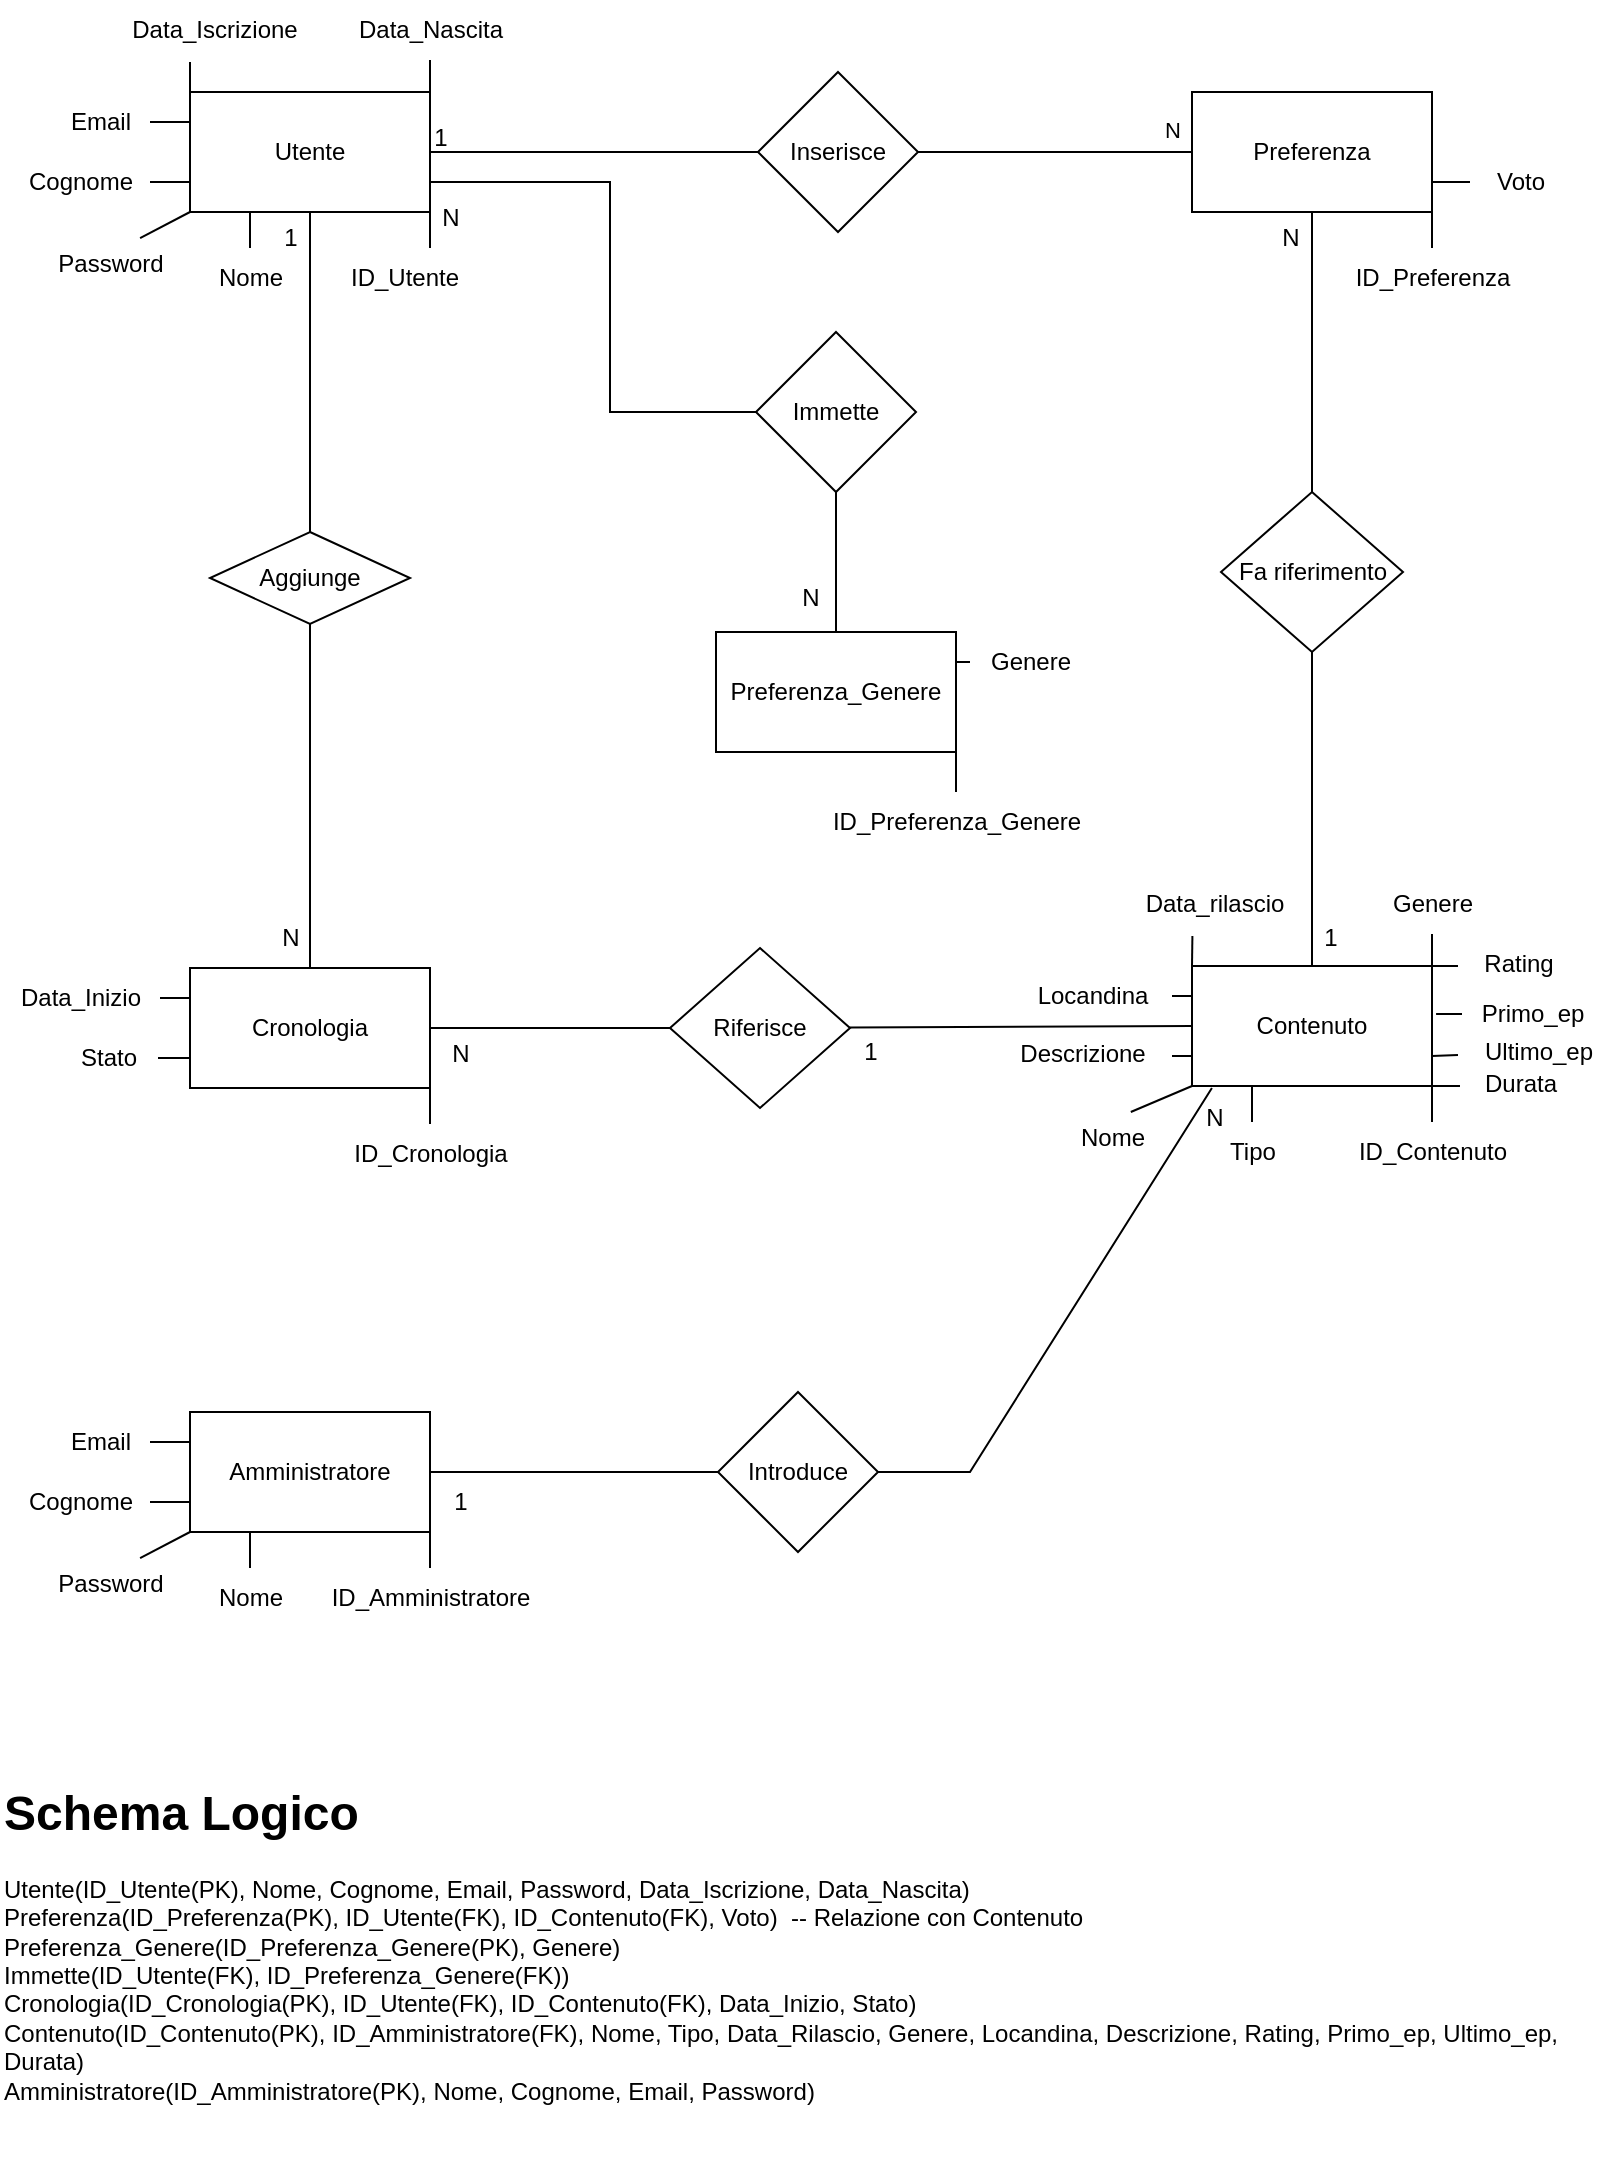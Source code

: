 <mxfile version="24.8.6">
  <diagram name="Pagina-1" id="YwjGSr0FWHyBBaABWbj7">
    <mxGraphModel dx="1050" dy="530" grid="1" gridSize="10" guides="1" tooltips="1" connect="1" arrows="1" fold="1" page="1" pageScale="1" pageWidth="827" pageHeight="1169" math="0" shadow="0">
      <root>
        <mxCell id="0" />
        <mxCell id="1" parent="0" />
        <mxCell id="e4waLGMk03CbxaB5QYb_-1" value="Utente" style="rounded=0;whiteSpace=wrap;html=1;" parent="1" vertex="1">
          <mxGeometry x="110" y="90" width="120" height="60" as="geometry" />
        </mxCell>
        <mxCell id="e4waLGMk03CbxaB5QYb_-2" value="" style="endArrow=none;html=1;rounded=0;exitX=1;exitY=1;exitDx=0;exitDy=0;" parent="1" source="e4waLGMk03CbxaB5QYb_-1" target="e4waLGMk03CbxaB5QYb_-3" edge="1">
          <mxGeometry width="50" height="50" relative="1" as="geometry">
            <mxPoint x="110" y="80" as="sourcePoint" />
            <mxPoint x="230" y="170" as="targetPoint" />
          </mxGeometry>
        </mxCell>
        <mxCell id="e4waLGMk03CbxaB5QYb_-3" value="ID_Utente&lt;span style=&quot;white-space: pre;&quot;&gt;&#x9;&lt;/span&gt;" style="text;html=1;align=center;verticalAlign=middle;resizable=0;points=[];autosize=1;strokeColor=none;fillColor=none;" parent="1" vertex="1">
          <mxGeometry x="180" y="168" width="100" height="30" as="geometry" />
        </mxCell>
        <mxCell id="e4waLGMk03CbxaB5QYb_-4" value="" style="endArrow=none;html=1;rounded=0;entryX=0.25;entryY=1;entryDx=0;entryDy=0;" parent="1" source="e4waLGMk03CbxaB5QYb_-6" target="e4waLGMk03CbxaB5QYb_-1" edge="1">
          <mxGeometry width="50" height="50" relative="1" as="geometry">
            <mxPoint x="140" y="170" as="sourcePoint" />
            <mxPoint x="170" y="190" as="targetPoint" />
          </mxGeometry>
        </mxCell>
        <mxCell id="e4waLGMk03CbxaB5QYb_-6" value="Nome" style="text;html=1;align=center;verticalAlign=middle;resizable=0;points=[];autosize=1;strokeColor=none;fillColor=none;" parent="1" vertex="1">
          <mxGeometry x="115" y="168" width="50" height="30" as="geometry" />
        </mxCell>
        <mxCell id="e4waLGMk03CbxaB5QYb_-7" value="" style="endArrow=none;html=1;rounded=0;entryX=0;entryY=0.75;entryDx=0;entryDy=0;" parent="1" source="e4waLGMk03CbxaB5QYb_-8" target="e4waLGMk03CbxaB5QYb_-1" edge="1">
          <mxGeometry width="50" height="50" relative="1" as="geometry">
            <mxPoint x="90" y="135" as="sourcePoint" />
            <mxPoint x="80" y="130" as="targetPoint" />
          </mxGeometry>
        </mxCell>
        <mxCell id="e4waLGMk03CbxaB5QYb_-8" value="Cognome" style="text;html=1;align=center;verticalAlign=middle;resizable=0;points=[];autosize=1;strokeColor=none;fillColor=none;" parent="1" vertex="1">
          <mxGeometry x="20" y="120" width="70" height="30" as="geometry" />
        </mxCell>
        <mxCell id="e4waLGMk03CbxaB5QYb_-9" value="" style="endArrow=none;html=1;rounded=0;entryX=0;entryY=0;entryDx=0;entryDy=0;exitX=0.38;exitY=1.033;exitDx=0;exitDy=0;exitPerimeter=0;" parent="1" source="e4waLGMk03CbxaB5QYb_-10" target="e4waLGMk03CbxaB5QYb_-1" edge="1">
          <mxGeometry width="50" height="50" relative="1" as="geometry">
            <mxPoint x="90" y="105" as="sourcePoint" />
            <mxPoint x="50" y="210" as="targetPoint" />
          </mxGeometry>
        </mxCell>
        <mxCell id="e4waLGMk03CbxaB5QYb_-10" value="Data_Iscrizione" style="text;html=1;align=center;verticalAlign=middle;resizable=0;points=[];autosize=1;strokeColor=none;fillColor=none;" parent="1" vertex="1">
          <mxGeometry x="72" y="44" width="100" height="30" as="geometry" />
        </mxCell>
        <mxCell id="e4waLGMk03CbxaB5QYb_-11" value="" style="endArrow=none;html=1;rounded=0;exitX=1;exitY=0;exitDx=0;exitDy=0;" parent="1" target="e4waLGMk03CbxaB5QYb_-12" edge="1">
          <mxGeometry width="50" height="50" relative="1" as="geometry">
            <mxPoint x="230" y="92" as="sourcePoint" />
            <mxPoint x="230" y="70" as="targetPoint" />
          </mxGeometry>
        </mxCell>
        <mxCell id="e4waLGMk03CbxaB5QYb_-12" value="Data_Nascita" style="text;html=1;align=center;verticalAlign=middle;resizable=0;points=[];autosize=1;strokeColor=none;fillColor=none;" parent="1" vertex="1">
          <mxGeometry x="185" y="44" width="90" height="30" as="geometry" />
        </mxCell>
        <mxCell id="e4waLGMk03CbxaB5QYb_-13" value="" style="endArrow=none;html=1;rounded=0;entryX=0;entryY=0.25;entryDx=0;entryDy=0;" parent="1" source="e4waLGMk03CbxaB5QYb_-14" target="e4waLGMk03CbxaB5QYb_-1" edge="1">
          <mxGeometry width="50" height="50" relative="1" as="geometry">
            <mxPoint x="90" y="105" as="sourcePoint" />
            <mxPoint x="90" y="160" as="targetPoint" />
          </mxGeometry>
        </mxCell>
        <mxCell id="e4waLGMk03CbxaB5QYb_-14" value="&lt;div&gt;Email&lt;/div&gt;" style="text;html=1;align=center;verticalAlign=middle;resizable=0;points=[];autosize=1;strokeColor=none;fillColor=none;" parent="1" vertex="1">
          <mxGeometry x="40" y="90" width="50" height="30" as="geometry" />
        </mxCell>
        <mxCell id="e4waLGMk03CbxaB5QYb_-15" value="" style="endArrow=none;html=1;rounded=0;entryX=0;entryY=1;entryDx=0;entryDy=0;exitX=0.688;exitY=0.067;exitDx=0;exitDy=0;exitPerimeter=0;" parent="1" source="e4waLGMk03CbxaB5QYb_-17" target="e4waLGMk03CbxaB5QYb_-1" edge="1">
          <mxGeometry width="50" height="50" relative="1" as="geometry">
            <mxPoint x="100" y="160" as="sourcePoint" />
            <mxPoint x="110" y="140" as="targetPoint" />
          </mxGeometry>
        </mxCell>
        <mxCell id="e4waLGMk03CbxaB5QYb_-17" value="Password" style="text;html=1;align=center;verticalAlign=middle;resizable=0;points=[];autosize=1;strokeColor=none;fillColor=none;" parent="1" vertex="1">
          <mxGeometry x="30" y="161" width="80" height="30" as="geometry" />
        </mxCell>
        <mxCell id="e4waLGMk03CbxaB5QYb_-18" value="Amministratore" style="rounded=0;whiteSpace=wrap;html=1;" parent="1" vertex="1">
          <mxGeometry x="110" y="750" width="120" height="60" as="geometry" />
        </mxCell>
        <mxCell id="e4waLGMk03CbxaB5QYb_-19" value="" style="endArrow=none;html=1;rounded=0;exitX=1;exitY=1;exitDx=0;exitDy=0;" parent="1" source="e4waLGMk03CbxaB5QYb_-18" target="e4waLGMk03CbxaB5QYb_-20" edge="1">
          <mxGeometry width="50" height="50" relative="1" as="geometry">
            <mxPoint x="110" y="740" as="sourcePoint" />
            <mxPoint x="230" y="830" as="targetPoint" />
          </mxGeometry>
        </mxCell>
        <mxCell id="e4waLGMk03CbxaB5QYb_-20" value="ID_Amministratore" style="text;html=1;align=center;verticalAlign=middle;resizable=0;points=[];autosize=1;strokeColor=none;fillColor=none;" parent="1" vertex="1">
          <mxGeometry x="170" y="828" width="120" height="30" as="geometry" />
        </mxCell>
        <mxCell id="e4waLGMk03CbxaB5QYb_-21" value="" style="endArrow=none;html=1;rounded=0;entryX=0.25;entryY=1;entryDx=0;entryDy=0;" parent="1" source="e4waLGMk03CbxaB5QYb_-22" target="e4waLGMk03CbxaB5QYb_-18" edge="1">
          <mxGeometry width="50" height="50" relative="1" as="geometry">
            <mxPoint x="140" y="830" as="sourcePoint" />
            <mxPoint x="170" y="850" as="targetPoint" />
          </mxGeometry>
        </mxCell>
        <mxCell id="e4waLGMk03CbxaB5QYb_-22" value="Nome" style="text;html=1;align=center;verticalAlign=middle;resizable=0;points=[];autosize=1;strokeColor=none;fillColor=none;" parent="1" vertex="1">
          <mxGeometry x="115" y="828" width="50" height="30" as="geometry" />
        </mxCell>
        <mxCell id="e4waLGMk03CbxaB5QYb_-23" value="" style="endArrow=none;html=1;rounded=0;entryX=0;entryY=0.75;entryDx=0;entryDy=0;" parent="1" source="e4waLGMk03CbxaB5QYb_-24" target="e4waLGMk03CbxaB5QYb_-18" edge="1">
          <mxGeometry width="50" height="50" relative="1" as="geometry">
            <mxPoint x="90" y="795" as="sourcePoint" />
            <mxPoint x="80" y="790" as="targetPoint" />
          </mxGeometry>
        </mxCell>
        <mxCell id="e4waLGMk03CbxaB5QYb_-24" value="Cognome" style="text;html=1;align=center;verticalAlign=middle;resizable=0;points=[];autosize=1;strokeColor=none;fillColor=none;" parent="1" vertex="1">
          <mxGeometry x="20" y="780" width="70" height="30" as="geometry" />
        </mxCell>
        <mxCell id="e4waLGMk03CbxaB5QYb_-29" value="" style="endArrow=none;html=1;rounded=0;entryX=0;entryY=0.25;entryDx=0;entryDy=0;" parent="1" source="e4waLGMk03CbxaB5QYb_-30" target="e4waLGMk03CbxaB5QYb_-18" edge="1">
          <mxGeometry width="50" height="50" relative="1" as="geometry">
            <mxPoint x="90" y="765" as="sourcePoint" />
            <mxPoint x="90" y="820" as="targetPoint" />
          </mxGeometry>
        </mxCell>
        <mxCell id="e4waLGMk03CbxaB5QYb_-30" value="&lt;div&gt;Email&lt;/div&gt;" style="text;html=1;align=center;verticalAlign=middle;resizable=0;points=[];autosize=1;strokeColor=none;fillColor=none;" parent="1" vertex="1">
          <mxGeometry x="40" y="750" width="50" height="30" as="geometry" />
        </mxCell>
        <mxCell id="e4waLGMk03CbxaB5QYb_-31" value="" style="endArrow=none;html=1;rounded=0;entryX=0;entryY=1;entryDx=0;entryDy=0;exitX=0.688;exitY=0.067;exitDx=0;exitDy=0;exitPerimeter=0;" parent="1" source="e4waLGMk03CbxaB5QYb_-32" target="e4waLGMk03CbxaB5QYb_-18" edge="1">
          <mxGeometry width="50" height="50" relative="1" as="geometry">
            <mxPoint x="100" y="820" as="sourcePoint" />
            <mxPoint x="110" y="800" as="targetPoint" />
          </mxGeometry>
        </mxCell>
        <mxCell id="e4waLGMk03CbxaB5QYb_-32" value="Password" style="text;html=1;align=center;verticalAlign=middle;resizable=0;points=[];autosize=1;strokeColor=none;fillColor=none;" parent="1" vertex="1">
          <mxGeometry x="30" y="821" width="80" height="30" as="geometry" />
        </mxCell>
        <mxCell id="e4waLGMk03CbxaB5QYb_-33" value="Contenuto" style="rounded=0;whiteSpace=wrap;html=1;" parent="1" vertex="1">
          <mxGeometry x="611" y="527" width="120" height="60" as="geometry" />
        </mxCell>
        <mxCell id="e4waLGMk03CbxaB5QYb_-34" value="" style="endArrow=none;html=1;rounded=0;exitX=1;exitY=1;exitDx=0;exitDy=0;" parent="1" source="e4waLGMk03CbxaB5QYb_-33" target="e4waLGMk03CbxaB5QYb_-35" edge="1">
          <mxGeometry width="50" height="50" relative="1" as="geometry">
            <mxPoint x="611" y="517" as="sourcePoint" />
            <mxPoint x="731" y="607" as="targetPoint" />
          </mxGeometry>
        </mxCell>
        <mxCell id="e4waLGMk03CbxaB5QYb_-35" value="ID_Contenuto" style="text;html=1;align=center;verticalAlign=middle;resizable=0;points=[];autosize=1;strokeColor=none;fillColor=none;" parent="1" vertex="1">
          <mxGeometry x="686" y="605" width="90" height="30" as="geometry" />
        </mxCell>
        <mxCell id="e4waLGMk03CbxaB5QYb_-36" value="" style="endArrow=none;html=1;rounded=0;entryX=0.25;entryY=1;entryDx=0;entryDy=0;" parent="1" source="e4waLGMk03CbxaB5QYb_-37" target="e4waLGMk03CbxaB5QYb_-33" edge="1">
          <mxGeometry width="50" height="50" relative="1" as="geometry">
            <mxPoint x="641" y="607" as="sourcePoint" />
            <mxPoint x="671" y="627" as="targetPoint" />
          </mxGeometry>
        </mxCell>
        <mxCell id="e4waLGMk03CbxaB5QYb_-37" value="Tipo" style="text;html=1;align=center;verticalAlign=middle;resizable=0;points=[];autosize=1;strokeColor=none;fillColor=none;" parent="1" vertex="1">
          <mxGeometry x="616" y="605" width="50" height="30" as="geometry" />
        </mxCell>
        <mxCell id="e4waLGMk03CbxaB5QYb_-39" value="Descrizione" style="text;html=1;align=center;verticalAlign=middle;resizable=0;points=[];autosize=1;strokeColor=none;fillColor=none;" parent="1" vertex="1">
          <mxGeometry x="511" y="556" width="90" height="30" as="geometry" />
        </mxCell>
        <mxCell id="e4waLGMk03CbxaB5QYb_-40" value="" style="endArrow=none;html=1;rounded=0;entryX=0;entryY=0;entryDx=0;entryDy=0;exitX=0.38;exitY=1.033;exitDx=0;exitDy=0;exitPerimeter=0;" parent="1" source="e4waLGMk03CbxaB5QYb_-41" target="e4waLGMk03CbxaB5QYb_-33" edge="1">
          <mxGeometry width="50" height="50" relative="1" as="geometry">
            <mxPoint x="591" y="542" as="sourcePoint" />
            <mxPoint x="551" y="647" as="targetPoint" />
          </mxGeometry>
        </mxCell>
        <mxCell id="e4waLGMk03CbxaB5QYb_-41" value="Data_rilascio" style="text;html=1;align=center;verticalAlign=middle;resizable=0;points=[];autosize=1;strokeColor=none;fillColor=none;" parent="1" vertex="1">
          <mxGeometry x="577" y="481" width="90" height="30" as="geometry" />
        </mxCell>
        <mxCell id="e4waLGMk03CbxaB5QYb_-42" value="" style="endArrow=none;html=1;rounded=0;exitX=1;exitY=0;exitDx=0;exitDy=0;" parent="1" target="e4waLGMk03CbxaB5QYb_-43" edge="1">
          <mxGeometry width="50" height="50" relative="1" as="geometry">
            <mxPoint x="731" y="529" as="sourcePoint" />
            <mxPoint x="731" y="507" as="targetPoint" />
          </mxGeometry>
        </mxCell>
        <mxCell id="e4waLGMk03CbxaB5QYb_-43" value="Genere" style="text;html=1;align=center;verticalAlign=middle;resizable=0;points=[];autosize=1;strokeColor=none;fillColor=none;" parent="1" vertex="1">
          <mxGeometry x="701" y="481" width="60" height="30" as="geometry" />
        </mxCell>
        <mxCell id="e4waLGMk03CbxaB5QYb_-44" value="" style="endArrow=none;html=1;rounded=0;entryX=0;entryY=0.25;entryDx=0;entryDy=0;" parent="1" source="e4waLGMk03CbxaB5QYb_-45" target="e4waLGMk03CbxaB5QYb_-33" edge="1">
          <mxGeometry width="50" height="50" relative="1" as="geometry">
            <mxPoint x="591" y="542" as="sourcePoint" />
            <mxPoint x="591" y="597" as="targetPoint" />
          </mxGeometry>
        </mxCell>
        <mxCell id="e4waLGMk03CbxaB5QYb_-45" value="Locandina" style="text;html=1;align=center;verticalAlign=middle;resizable=0;points=[];autosize=1;strokeColor=none;fillColor=none;" parent="1" vertex="1">
          <mxGeometry x="521" y="527" width="80" height="30" as="geometry" />
        </mxCell>
        <mxCell id="e4waLGMk03CbxaB5QYb_-46" value="" style="endArrow=none;html=1;rounded=0;entryX=0;entryY=1;entryDx=0;entryDy=0;exitX=0.688;exitY=0.067;exitDx=0;exitDy=0;exitPerimeter=0;" parent="1" source="e4waLGMk03CbxaB5QYb_-47" target="e4waLGMk03CbxaB5QYb_-33" edge="1">
          <mxGeometry width="50" height="50" relative="1" as="geometry">
            <mxPoint x="601" y="597" as="sourcePoint" />
            <mxPoint x="611" y="577" as="targetPoint" />
          </mxGeometry>
        </mxCell>
        <mxCell id="e4waLGMk03CbxaB5QYb_-47" value="Nome" style="text;html=1;align=center;verticalAlign=middle;resizable=0;points=[];autosize=1;strokeColor=none;fillColor=none;" parent="1" vertex="1">
          <mxGeometry x="546" y="598" width="50" height="30" as="geometry" />
        </mxCell>
        <mxCell id="e4waLGMk03CbxaB5QYb_-48" value="" style="endArrow=none;html=1;rounded=0;entryX=0;entryY=0.533;entryDx=0;entryDy=0;entryPerimeter=0;exitX=1;exitY=0;exitDx=0;exitDy=0;" parent="1" source="e4waLGMk03CbxaB5QYb_-33" target="e4waLGMk03CbxaB5QYb_-50" edge="1">
          <mxGeometry width="50" height="50" relative="1" as="geometry">
            <mxPoint x="731" y="542" as="sourcePoint" />
            <mxPoint x="751" y="541" as="targetPoint" />
          </mxGeometry>
        </mxCell>
        <mxCell id="e4waLGMk03CbxaB5QYb_-50" value="Rating" style="text;html=1;align=center;verticalAlign=middle;resizable=0;points=[];autosize=1;strokeColor=none;fillColor=none;" parent="1" vertex="1">
          <mxGeometry x="744" y="511" width="60" height="30" as="geometry" />
        </mxCell>
        <mxCell id="e4waLGMk03CbxaB5QYb_-52" value="" style="endArrow=none;html=1;rounded=0;entryX=0;entryY=0.533;entryDx=0;entryDy=0;entryPerimeter=0;" parent="1" target="e4waLGMk03CbxaB5QYb_-53" edge="1">
          <mxGeometry width="50" height="50" relative="1" as="geometry">
            <mxPoint x="731" y="587" as="sourcePoint" />
            <mxPoint x="751" y="598" as="targetPoint" />
          </mxGeometry>
        </mxCell>
        <mxCell id="e4waLGMk03CbxaB5QYb_-53" value="Durata" style="text;html=1;align=center;verticalAlign=middle;resizable=0;points=[];autosize=1;strokeColor=none;fillColor=none;" parent="1" vertex="1">
          <mxGeometry x="745" y="571" width="60" height="30" as="geometry" />
        </mxCell>
        <mxCell id="e4waLGMk03CbxaB5QYb_-60" value="" style="endArrow=none;html=1;rounded=0;entryX=1;entryY=0.75;entryDx=0;entryDy=0;" parent="1" source="e4waLGMk03CbxaB5QYb_-61" target="e4waLGMk03CbxaB5QYb_-33" edge="1">
          <mxGeometry width="50" height="50" relative="1" as="geometry">
            <mxPoint x="595" y="572" as="sourcePoint" />
            <mxPoint x="735" y="572" as="targetPoint" />
          </mxGeometry>
        </mxCell>
        <mxCell id="e4waLGMk03CbxaB5QYb_-61" value="Ultimo_ep" style="text;html=1;align=center;verticalAlign=middle;resizable=0;points=[];autosize=1;strokeColor=none;fillColor=none;" parent="1" vertex="1">
          <mxGeometry x="744" y="555" width="80" height="30" as="geometry" />
        </mxCell>
        <mxCell id="e4waLGMk03CbxaB5QYb_-62" value="" style="endArrow=none;html=1;rounded=0;entryX=1.017;entryY=0.4;entryDx=0;entryDy=0;entryPerimeter=0;" parent="1" source="e4waLGMk03CbxaB5QYb_-63" target="e4waLGMk03CbxaB5QYb_-33" edge="1">
          <mxGeometry width="50" height="50" relative="1" as="geometry">
            <mxPoint x="595" y="542" as="sourcePoint" />
            <mxPoint x="735" y="542" as="targetPoint" />
          </mxGeometry>
        </mxCell>
        <mxCell id="e4waLGMk03CbxaB5QYb_-63" value="Primo_ep" style="text;html=1;align=center;verticalAlign=middle;resizable=0;points=[];autosize=1;strokeColor=none;fillColor=none;" parent="1" vertex="1">
          <mxGeometry x="746" y="536" width="70" height="30" as="geometry" />
        </mxCell>
        <mxCell id="e4waLGMk03CbxaB5QYb_-66" value="Cronologia" style="rounded=0;whiteSpace=wrap;html=1;" parent="1" vertex="1">
          <mxGeometry x="110" y="528" width="120" height="60" as="geometry" />
        </mxCell>
        <mxCell id="e4waLGMk03CbxaB5QYb_-67" value="" style="endArrow=none;html=1;rounded=0;exitX=1;exitY=1;exitDx=0;exitDy=0;" parent="1" source="e4waLGMk03CbxaB5QYb_-66" target="e4waLGMk03CbxaB5QYb_-68" edge="1">
          <mxGeometry width="50" height="50" relative="1" as="geometry">
            <mxPoint x="110" y="518" as="sourcePoint" />
            <mxPoint x="230" y="608" as="targetPoint" />
          </mxGeometry>
        </mxCell>
        <mxCell id="e4waLGMk03CbxaB5QYb_-68" value="ID_Cronologia" style="text;html=1;align=center;verticalAlign=middle;resizable=0;points=[];autosize=1;strokeColor=none;fillColor=none;" parent="1" vertex="1">
          <mxGeometry x="180" y="606" width="100" height="30" as="geometry" />
        </mxCell>
        <mxCell id="e4waLGMk03CbxaB5QYb_-69" value="" style="endArrow=none;html=1;rounded=0;entryX=0;entryY=0.75;entryDx=0;entryDy=0;" parent="1" source="e4waLGMk03CbxaB5QYb_-70" target="e4waLGMk03CbxaB5QYb_-66" edge="1">
          <mxGeometry width="50" height="50" relative="1" as="geometry">
            <mxPoint x="90" y="573" as="sourcePoint" />
            <mxPoint x="80" y="568" as="targetPoint" />
          </mxGeometry>
        </mxCell>
        <mxCell id="e4waLGMk03CbxaB5QYb_-70" value="Stato" style="text;html=1;align=center;verticalAlign=middle;resizable=0;points=[];autosize=1;strokeColor=none;fillColor=none;" parent="1" vertex="1">
          <mxGeometry x="44" y="558" width="50" height="30" as="geometry" />
        </mxCell>
        <mxCell id="e4waLGMk03CbxaB5QYb_-71" value="" style="endArrow=none;html=1;rounded=0;entryX=0;entryY=0.25;entryDx=0;entryDy=0;" parent="1" source="e4waLGMk03CbxaB5QYb_-72" target="e4waLGMk03CbxaB5QYb_-66" edge="1">
          <mxGeometry width="50" height="50" relative="1" as="geometry">
            <mxPoint x="90" y="543" as="sourcePoint" />
            <mxPoint x="90" y="598" as="targetPoint" />
          </mxGeometry>
        </mxCell>
        <mxCell id="e4waLGMk03CbxaB5QYb_-72" value="Data_Inizio" style="text;html=1;align=center;verticalAlign=middle;resizable=0;points=[];autosize=1;strokeColor=none;fillColor=none;" parent="1" vertex="1">
          <mxGeometry x="15" y="528" width="80" height="30" as="geometry" />
        </mxCell>
        <mxCell id="e4waLGMk03CbxaB5QYb_-73" value="Preferenza" style="rounded=0;whiteSpace=wrap;html=1;" parent="1" vertex="1">
          <mxGeometry x="611" y="90" width="120" height="60" as="geometry" />
        </mxCell>
        <mxCell id="e4waLGMk03CbxaB5QYb_-74" value="" style="endArrow=none;html=1;rounded=0;exitX=1;exitY=1;exitDx=0;exitDy=0;" parent="1" source="e4waLGMk03CbxaB5QYb_-73" target="e4waLGMk03CbxaB5QYb_-75" edge="1">
          <mxGeometry width="50" height="50" relative="1" as="geometry">
            <mxPoint x="611" y="80" as="sourcePoint" />
            <mxPoint x="731" y="170" as="targetPoint" />
          </mxGeometry>
        </mxCell>
        <mxCell id="e4waLGMk03CbxaB5QYb_-75" value="ID_Preferenza" style="text;html=1;align=center;verticalAlign=middle;resizable=0;points=[];autosize=1;strokeColor=none;fillColor=none;" parent="1" vertex="1">
          <mxGeometry x="681" y="168" width="100" height="30" as="geometry" />
        </mxCell>
        <mxCell id="e4waLGMk03CbxaB5QYb_-76" value="" style="endArrow=none;html=1;rounded=0;entryX=1;entryY=0.75;entryDx=0;entryDy=0;" parent="1" source="e4waLGMk03CbxaB5QYb_-77" target="e4waLGMk03CbxaB5QYb_-73" edge="1">
          <mxGeometry width="50" height="50" relative="1" as="geometry">
            <mxPoint x="591" y="135" as="sourcePoint" />
            <mxPoint x="581" y="130" as="targetPoint" />
          </mxGeometry>
        </mxCell>
        <mxCell id="e4waLGMk03CbxaB5QYb_-77" value="Voto" style="text;html=1;align=center;verticalAlign=middle;resizable=0;points=[];autosize=1;strokeColor=none;fillColor=none;" parent="1" vertex="1">
          <mxGeometry x="750" y="120" width="50" height="30" as="geometry" />
        </mxCell>
        <mxCell id="e4waLGMk03CbxaB5QYb_-80" value="Preferenza_Genere" style="rounded=0;whiteSpace=wrap;html=1;" parent="1" vertex="1">
          <mxGeometry x="373" y="360" width="120" height="60" as="geometry" />
        </mxCell>
        <mxCell id="e4waLGMk03CbxaB5QYb_-81" value="" style="endArrow=none;html=1;rounded=0;exitX=1;exitY=1;exitDx=0;exitDy=0;" parent="1" source="e4waLGMk03CbxaB5QYb_-80" target="e4waLGMk03CbxaB5QYb_-82" edge="1">
          <mxGeometry width="50" height="50" relative="1" as="geometry">
            <mxPoint x="616" y="290" as="sourcePoint" />
            <mxPoint x="736" y="380" as="targetPoint" />
          </mxGeometry>
        </mxCell>
        <mxCell id="e4waLGMk03CbxaB5QYb_-82" value="ID_Preferenza_Genere" style="text;html=1;align=center;verticalAlign=middle;resizable=0;points=[];autosize=1;strokeColor=none;fillColor=none;" parent="1" vertex="1">
          <mxGeometry x="423" y="440" width="140" height="30" as="geometry" />
        </mxCell>
        <mxCell id="e4waLGMk03CbxaB5QYb_-83" value="" style="endArrow=none;html=1;rounded=0;entryX=1;entryY=0.25;entryDx=0;entryDy=0;" parent="1" source="e4waLGMk03CbxaB5QYb_-84" target="e4waLGMk03CbxaB5QYb_-80" edge="1">
          <mxGeometry width="50" height="50" relative="1" as="geometry">
            <mxPoint x="596" y="345" as="sourcePoint" />
            <mxPoint x="586" y="340" as="targetPoint" />
          </mxGeometry>
        </mxCell>
        <mxCell id="e4waLGMk03CbxaB5QYb_-84" value="Genere" style="text;html=1;align=center;verticalAlign=middle;resizable=0;points=[];autosize=1;strokeColor=none;fillColor=none;" parent="1" vertex="1">
          <mxGeometry x="500" y="360" width="60" height="30" as="geometry" />
        </mxCell>
        <mxCell id="e4waLGMk03CbxaB5QYb_-85" value="Aggiunge" style="rhombus;whiteSpace=wrap;html=1;" parent="1" vertex="1">
          <mxGeometry x="120" y="310" width="100" height="46" as="geometry" />
        </mxCell>
        <mxCell id="e4waLGMk03CbxaB5QYb_-86" value="" style="endArrow=none;html=1;rounded=0;exitX=0.5;exitY=0;exitDx=0;exitDy=0;entryX=0.5;entryY=1;entryDx=0;entryDy=0;" parent="1" source="e4waLGMk03CbxaB5QYb_-85" target="e4waLGMk03CbxaB5QYb_-1" edge="1">
          <mxGeometry width="50" height="50" relative="1" as="geometry">
            <mxPoint x="260" y="270" as="sourcePoint" />
            <mxPoint x="310" y="220" as="targetPoint" />
          </mxGeometry>
        </mxCell>
        <mxCell id="e4waLGMk03CbxaB5QYb_-87" value="" style="endArrow=none;html=1;rounded=0;entryX=0.5;entryY=1;entryDx=0;entryDy=0;exitX=0.5;exitY=0;exitDx=0;exitDy=0;" parent="1" source="e4waLGMk03CbxaB5QYb_-66" target="e4waLGMk03CbxaB5QYb_-85" edge="1">
          <mxGeometry width="50" height="50" relative="1" as="geometry">
            <mxPoint x="260" y="360" as="sourcePoint" />
            <mxPoint x="200" y="300" as="targetPoint" />
          </mxGeometry>
        </mxCell>
        <mxCell id="e4waLGMk03CbxaB5QYb_-88" value="" style="endArrow=none;html=1;rounded=0;entryX=0;entryY=0.5;entryDx=0;entryDy=0;" parent="1" source="e4waLGMk03CbxaB5QYb_-89" target="e4waLGMk03CbxaB5QYb_-33" edge="1">
          <mxGeometry width="50" height="50" relative="1" as="geometry">
            <mxPoint x="510" y="557" as="sourcePoint" />
            <mxPoint x="477" y="601" as="targetPoint" />
          </mxGeometry>
        </mxCell>
        <mxCell id="e4waLGMk03CbxaB5QYb_-89" value="Riferisce" style="rhombus;whiteSpace=wrap;html=1;" parent="1" vertex="1">
          <mxGeometry x="350" y="518" width="90" height="80" as="geometry" />
        </mxCell>
        <mxCell id="e4waLGMk03CbxaB5QYb_-90" value="" style="endArrow=none;html=1;rounded=0;exitX=1;exitY=0.5;exitDx=0;exitDy=0;entryX=0;entryY=0.5;entryDx=0;entryDy=0;" parent="1" source="e4waLGMk03CbxaB5QYb_-66" target="e4waLGMk03CbxaB5QYb_-89" edge="1">
          <mxGeometry width="50" height="50" relative="1" as="geometry">
            <mxPoint x="290" y="681" as="sourcePoint" />
            <mxPoint x="340" y="631" as="targetPoint" />
          </mxGeometry>
        </mxCell>
        <mxCell id="e4waLGMk03CbxaB5QYb_-91" value="" style="endArrow=none;html=1;rounded=0;entryX=0;entryY=0.75;entryDx=0;entryDy=0;exitX=1;exitY=0.533;exitDx=0;exitDy=0;exitPerimeter=0;" parent="1" source="e4waLGMk03CbxaB5QYb_-39" target="e4waLGMk03CbxaB5QYb_-33" edge="1">
          <mxGeometry width="50" height="50" relative="1" as="geometry">
            <mxPoint x="370" y="741" as="sourcePoint" />
            <mxPoint x="420" y="691" as="targetPoint" />
          </mxGeometry>
        </mxCell>
        <mxCell id="e4waLGMk03CbxaB5QYb_-92" value="" style="endArrow=none;html=1;rounded=0;exitX=1;exitY=0.5;exitDx=0;exitDy=0;entryX=0;entryY=0.5;entryDx=0;entryDy=0;" parent="1" source="e4waLGMk03CbxaB5QYb_-1" target="e4waLGMk03CbxaB5QYb_-93" edge="1">
          <mxGeometry width="50" height="50" relative="1" as="geometry">
            <mxPoint x="280" y="210" as="sourcePoint" />
            <mxPoint x="390" y="120" as="targetPoint" />
          </mxGeometry>
        </mxCell>
        <mxCell id="e4waLGMk03CbxaB5QYb_-93" value="Inserisce" style="rhombus;whiteSpace=wrap;html=1;" parent="1" vertex="1">
          <mxGeometry x="394" y="80" width="80" height="80" as="geometry" />
        </mxCell>
        <mxCell id="e4waLGMk03CbxaB5QYb_-94" value="" style="endArrow=none;html=1;rounded=0;exitX=1;exitY=0.5;exitDx=0;exitDy=0;entryX=0;entryY=0.5;entryDx=0;entryDy=0;" parent="1" source="e4waLGMk03CbxaB5QYb_-93" target="e4waLGMk03CbxaB5QYb_-73" edge="1">
          <mxGeometry width="50" height="50" relative="1" as="geometry">
            <mxPoint x="420" y="290" as="sourcePoint" />
            <mxPoint x="470" y="240" as="targetPoint" />
          </mxGeometry>
        </mxCell>
        <mxCell id="e4waLGMk03CbxaB5QYb_-115" value="N" style="edgeLabel;html=1;align=center;verticalAlign=middle;resizable=0;points=[];" parent="e4waLGMk03CbxaB5QYb_-94" vertex="1" connectable="0">
          <mxGeometry x="0.708" y="3" relative="1" as="geometry">
            <mxPoint x="10" y="-8" as="offset" />
          </mxGeometry>
        </mxCell>
        <mxCell id="e4waLGMk03CbxaB5QYb_-95" value="" style="endArrow=none;html=1;rounded=0;entryX=0;entryY=0.5;entryDx=0;entryDy=0;exitX=1;exitY=0.75;exitDx=0;exitDy=0;" parent="1" source="e4waLGMk03CbxaB5QYb_-1" target="e4waLGMk03CbxaB5QYb_-96" edge="1">
          <mxGeometry width="50" height="50" relative="1" as="geometry">
            <mxPoint x="290" y="250" as="sourcePoint" />
            <mxPoint x="410" y="250" as="targetPoint" />
            <Array as="points">
              <mxPoint x="320" y="135" />
              <mxPoint x="320" y="250" />
            </Array>
          </mxGeometry>
        </mxCell>
        <mxCell id="e4waLGMk03CbxaB5QYb_-96" value="&lt;span lang=&quot;it&quot; class=&quot;BxUVEf ILfuVd&quot;&gt;&lt;span class=&quot;hgKElc&quot;&gt;Immette&lt;br&gt;&lt;/span&gt;&lt;/span&gt;" style="rhombus;whiteSpace=wrap;html=1;" parent="1" vertex="1">
          <mxGeometry x="393" y="210" width="80" height="80" as="geometry" />
        </mxCell>
        <mxCell id="e4waLGMk03CbxaB5QYb_-97" value="" style="endArrow=none;html=1;rounded=0;exitX=0.5;exitY=1;exitDx=0;exitDy=0;entryX=0.5;entryY=0;entryDx=0;entryDy=0;" parent="1" source="e4waLGMk03CbxaB5QYb_-96" target="e4waLGMk03CbxaB5QYb_-80" edge="1">
          <mxGeometry width="50" height="50" relative="1" as="geometry">
            <mxPoint x="440" y="420" as="sourcePoint" />
            <mxPoint x="616" y="300" as="targetPoint" />
            <Array as="points">
              <mxPoint x="433" y="330" />
            </Array>
          </mxGeometry>
        </mxCell>
        <mxCell id="e4waLGMk03CbxaB5QYb_-103" value="" style="endArrow=none;html=1;rounded=0;exitX=1;exitY=0.5;exitDx=0;exitDy=0;" parent="1" source="e4waLGMk03CbxaB5QYb_-18" target="e4waLGMk03CbxaB5QYb_-104" edge="1">
          <mxGeometry width="50" height="50" relative="1" as="geometry">
            <mxPoint x="330" y="790" as="sourcePoint" />
            <mxPoint x="370" y="780" as="targetPoint" />
          </mxGeometry>
        </mxCell>
        <mxCell id="e4waLGMk03CbxaB5QYb_-104" value="Introduce" style="rhombus;whiteSpace=wrap;html=1;" parent="1" vertex="1">
          <mxGeometry x="374" y="740" width="80" height="80" as="geometry" />
        </mxCell>
        <mxCell id="e4waLGMk03CbxaB5QYb_-105" value="" style="endArrow=none;html=1;rounded=0;exitX=1;exitY=0.5;exitDx=0;exitDy=0;entryX=0.083;entryY=1.017;entryDx=0;entryDy=0;entryPerimeter=0;" parent="1" source="e4waLGMk03CbxaB5QYb_-104" target="e4waLGMk03CbxaB5QYb_-33" edge="1">
          <mxGeometry width="50" height="50" relative="1" as="geometry">
            <mxPoint x="480" y="850" as="sourcePoint" />
            <mxPoint x="530" y="800" as="targetPoint" />
            <Array as="points">
              <mxPoint x="500" y="780" />
            </Array>
          </mxGeometry>
        </mxCell>
        <mxCell id="e4waLGMk03CbxaB5QYb_-106" value="1" style="text;html=1;align=center;verticalAlign=middle;resizable=0;points=[];autosize=1;strokeColor=none;fillColor=none;" parent="1" vertex="1">
          <mxGeometry x="145" y="148" width="30" height="30" as="geometry" />
        </mxCell>
        <mxCell id="e4waLGMk03CbxaB5QYb_-107" value="N" style="text;html=1;align=center;verticalAlign=middle;resizable=0;points=[];autosize=1;strokeColor=none;fillColor=none;" parent="1" vertex="1">
          <mxGeometry x="145" y="498" width="30" height="30" as="geometry" />
        </mxCell>
        <mxCell id="e4waLGMk03CbxaB5QYb_-108" value="1" style="text;html=1;align=center;verticalAlign=middle;resizable=0;points=[];autosize=1;strokeColor=none;fillColor=none;" parent="1" vertex="1">
          <mxGeometry x="435" y="555" width="30" height="30" as="geometry" />
        </mxCell>
        <mxCell id="e4waLGMk03CbxaB5QYb_-109" value="N" style="text;html=1;align=center;verticalAlign=middle;resizable=0;points=[];autosize=1;strokeColor=none;fillColor=none;" parent="1" vertex="1">
          <mxGeometry x="230" y="556" width="30" height="30" as="geometry" />
        </mxCell>
        <mxCell id="e4waLGMk03CbxaB5QYb_-110" value="N" style="text;html=1;align=center;verticalAlign=middle;resizable=0;points=[];autosize=1;strokeColor=none;fillColor=none;" parent="1" vertex="1">
          <mxGeometry x="607" y="588" width="30" height="30" as="geometry" />
        </mxCell>
        <mxCell id="e4waLGMk03CbxaB5QYb_-111" value="1" style="text;html=1;align=center;verticalAlign=middle;resizable=0;points=[];autosize=1;strokeColor=none;fillColor=none;" parent="1" vertex="1">
          <mxGeometry x="230" y="780" width="30" height="30" as="geometry" />
        </mxCell>
        <mxCell id="e4waLGMk03CbxaB5QYb_-112" value="" style="endArrow=none;html=1;rounded=0;entryX=0.5;entryY=1;entryDx=0;entryDy=0;" parent="1" source="e4waLGMk03CbxaB5QYb_-113" target="e4waLGMk03CbxaB5QYb_-73" edge="1">
          <mxGeometry width="50" height="50" relative="1" as="geometry">
            <mxPoint x="670" y="270" as="sourcePoint" />
            <mxPoint x="690" y="370" as="targetPoint" />
          </mxGeometry>
        </mxCell>
        <mxCell id="e4waLGMk03CbxaB5QYb_-113" value="Fa riferimento" style="rhombus;whiteSpace=wrap;html=1;" parent="1" vertex="1">
          <mxGeometry x="625.5" y="290" width="91" height="80" as="geometry" />
        </mxCell>
        <mxCell id="e4waLGMk03CbxaB5QYb_-114" value="" style="endArrow=none;html=1;rounded=0;entryX=0.5;entryY=1;entryDx=0;entryDy=0;exitX=0.5;exitY=0;exitDx=0;exitDy=0;" parent="1" source="e4waLGMk03CbxaB5QYb_-33" target="e4waLGMk03CbxaB5QYb_-113" edge="1">
          <mxGeometry width="50" height="50" relative="1" as="geometry">
            <mxPoint x="630" y="460" as="sourcePoint" />
            <mxPoint x="680" y="410" as="targetPoint" />
          </mxGeometry>
        </mxCell>
        <mxCell id="e4waLGMk03CbxaB5QYb_-116" value="1" style="text;html=1;align=center;verticalAlign=middle;resizable=0;points=[];autosize=1;strokeColor=none;fillColor=none;" parent="1" vertex="1">
          <mxGeometry x="220" y="98" width="30" height="30" as="geometry" />
        </mxCell>
        <mxCell id="e4waLGMk03CbxaB5QYb_-117" value="1" style="text;html=1;align=center;verticalAlign=middle;resizable=0;points=[];autosize=1;strokeColor=none;fillColor=none;" parent="1" vertex="1">
          <mxGeometry x="665" y="498" width="30" height="30" as="geometry" />
        </mxCell>
        <mxCell id="e4waLGMk03CbxaB5QYb_-118" value="N" style="text;html=1;align=center;verticalAlign=middle;resizable=0;points=[];autosize=1;strokeColor=none;fillColor=none;" parent="1" vertex="1">
          <mxGeometry x="645" y="148" width="30" height="30" as="geometry" />
        </mxCell>
        <mxCell id="e4waLGMk03CbxaB5QYb_-119" value="N" style="text;html=1;align=center;verticalAlign=middle;resizable=0;points=[];autosize=1;strokeColor=none;fillColor=none;" parent="1" vertex="1">
          <mxGeometry x="405" y="328" width="30" height="30" as="geometry" />
        </mxCell>
        <mxCell id="e4waLGMk03CbxaB5QYb_-120" value="N" style="text;html=1;align=center;verticalAlign=middle;resizable=0;points=[];autosize=1;strokeColor=none;fillColor=none;" parent="1" vertex="1">
          <mxGeometry x="225" y="138" width="30" height="30" as="geometry" />
        </mxCell>
        <mxCell id="bLnEazIqRnS4ujHUDaee-2" value="&lt;h1 style=&quot;margin-top: 0px;&quot;&gt;Schema Logico&lt;br&gt;&lt;/h1&gt;&lt;p&gt;Utente(ID_Utente(PK), Nome, Cognome, Email, Password, Data_Iscrizione, Data_Nascita)&lt;br&gt;Preferenza(ID_Preferenza(PK), ID_Utente(FK), ID_Contenuto(FK), Voto)&amp;nbsp; -- Relazione con Contenuto&lt;br&gt;Preferenza_Genere(ID_Preferenza_Genere(PK), Genere)&lt;br&gt;Immette(ID_Utente(FK), ID_Preferenza_Genere(FK))&lt;br&gt;Cronologia(ID_Cronologia(PK), ID_Utente(FK), ID_Contenuto(FK), Data_Inizio, Stato)&lt;br&gt;Contenuto(ID_Contenuto(PK), ID_Amministratore(FK), Nome, Tipo, Data_Rilascio, Genere, Locandina, Descrizione, Rating, Primo_ep, Ultimo_ep, Durata)&lt;br&gt;Amministratore(ID_Amministratore(PK), Nome, Cognome, Email, Password)&lt;br&gt;&lt;br&gt;&lt;/p&gt;" style="text;html=1;whiteSpace=wrap;overflow=hidden;rounded=0;" vertex="1" parent="1">
          <mxGeometry x="15" y="930" width="804" height="190" as="geometry" />
        </mxCell>
      </root>
    </mxGraphModel>
  </diagram>
</mxfile>
